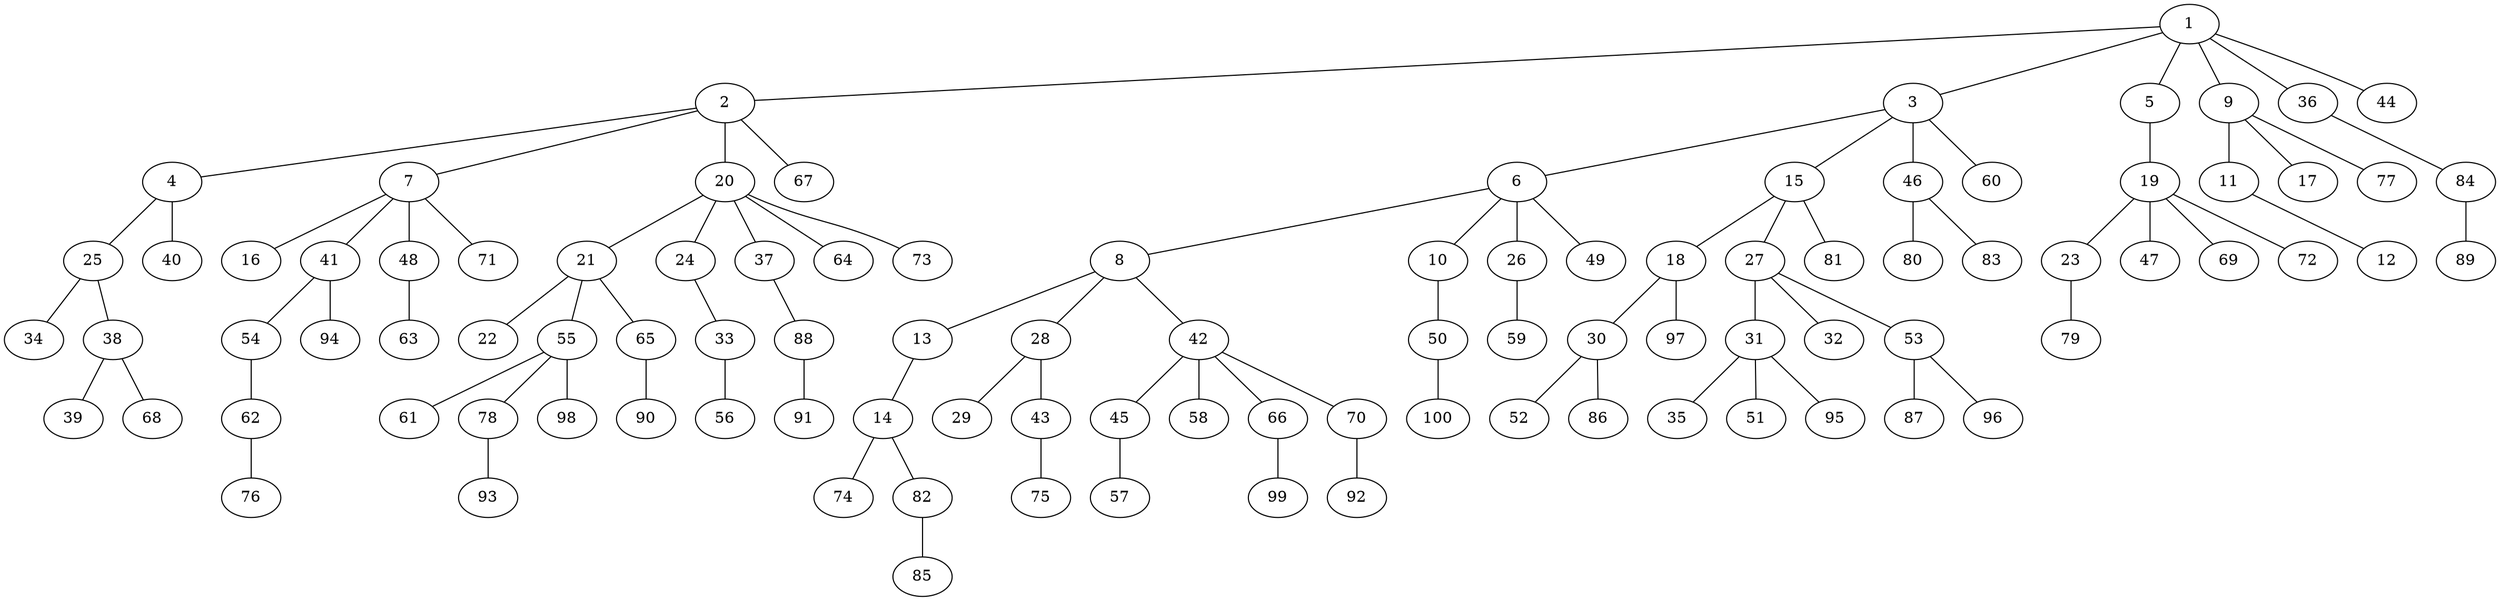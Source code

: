 graph graphname {1--2
1--3
1--5
1--9
1--36
1--44
2--4
2--7
2--20
2--67
3--6
3--15
3--46
3--60
4--25
4--40
5--19
6--8
6--10
6--26
6--49
7--16
7--41
7--48
7--71
8--13
8--28
8--42
9--11
9--17
9--77
10--50
11--12
13--14
14--74
14--82
15--18
15--27
15--81
18--30
18--97
19--23
19--47
19--69
19--72
20--21
20--24
20--37
20--64
20--73
21--22
21--55
21--65
23--79
24--33
25--34
25--38
26--59
27--31
27--32
27--53
28--29
28--43
30--52
30--86
31--35
31--51
31--95
33--56
36--84
37--88
38--39
38--68
41--54
41--94
42--45
42--58
42--66
42--70
43--75
45--57
46--80
46--83
48--63
50--100
53--87
53--96
54--62
55--61
55--78
55--98
62--76
65--90
66--99
70--92
78--93
82--85
84--89
88--91
}